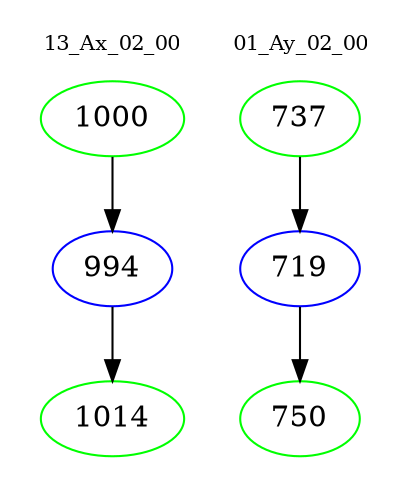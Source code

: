 digraph{
subgraph cluster_0 {
color = white
label = "13_Ax_02_00";
fontsize=10;
T0_1000 [label="1000", color="green"]
T0_1000 -> T0_994 [color="black"]
T0_994 [label="994", color="blue"]
T0_994 -> T0_1014 [color="black"]
T0_1014 [label="1014", color="green"]
}
subgraph cluster_1 {
color = white
label = "01_Ay_02_00";
fontsize=10;
T1_737 [label="737", color="green"]
T1_737 -> T1_719 [color="black"]
T1_719 [label="719", color="blue"]
T1_719 -> T1_750 [color="black"]
T1_750 [label="750", color="green"]
}
}
